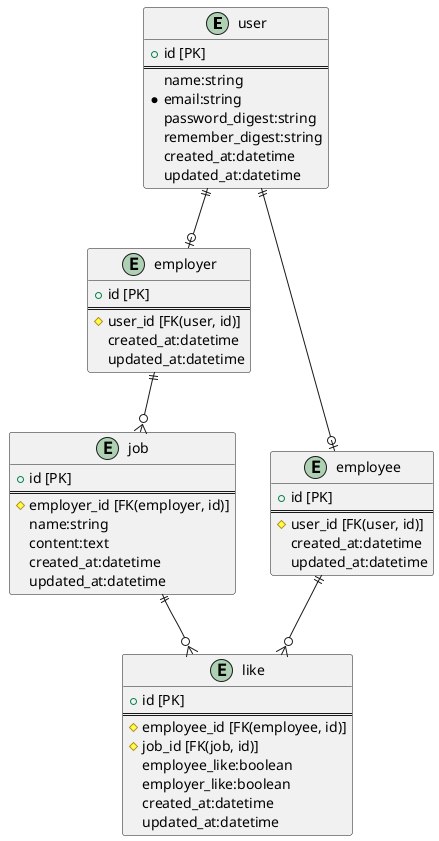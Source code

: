 @startuml prototype

entity "user" {
  + id [PK]
  ==
  name:string
  * email:string
  password_digest:string
  remember_digest:string
  created_at:datetime
  updated_at:datetime
}

entity "employer" {
  + id [PK]
  ==
  # user_id [FK(user, id)]
  created_at:datetime
  updated_at:datetime
}

entity "job" {
  + id [PK]
  ==
  # employer_id [FK(employer, id)]
  name:string
  content:text
  created_at:datetime
  updated_at:datetime
}

entity "employee" {
  + id [PK]
  ==
  # user_id [FK(user, id)]
  created_at:datetime
  updated_at:datetime
}

entity "like" {
  + id [PK]
  ==
  # employee_id [FK(employee, id)]
  # job_id [FK(job, id)]
  employee_like:boolean
  employer_like:boolean
  created_at:datetime
  updated_at:datetime
}

user ||--o| employer
user ||--o| employee

employer ||--o{ job

job ||--o{ like
employee ||--o{ like

@enduml
